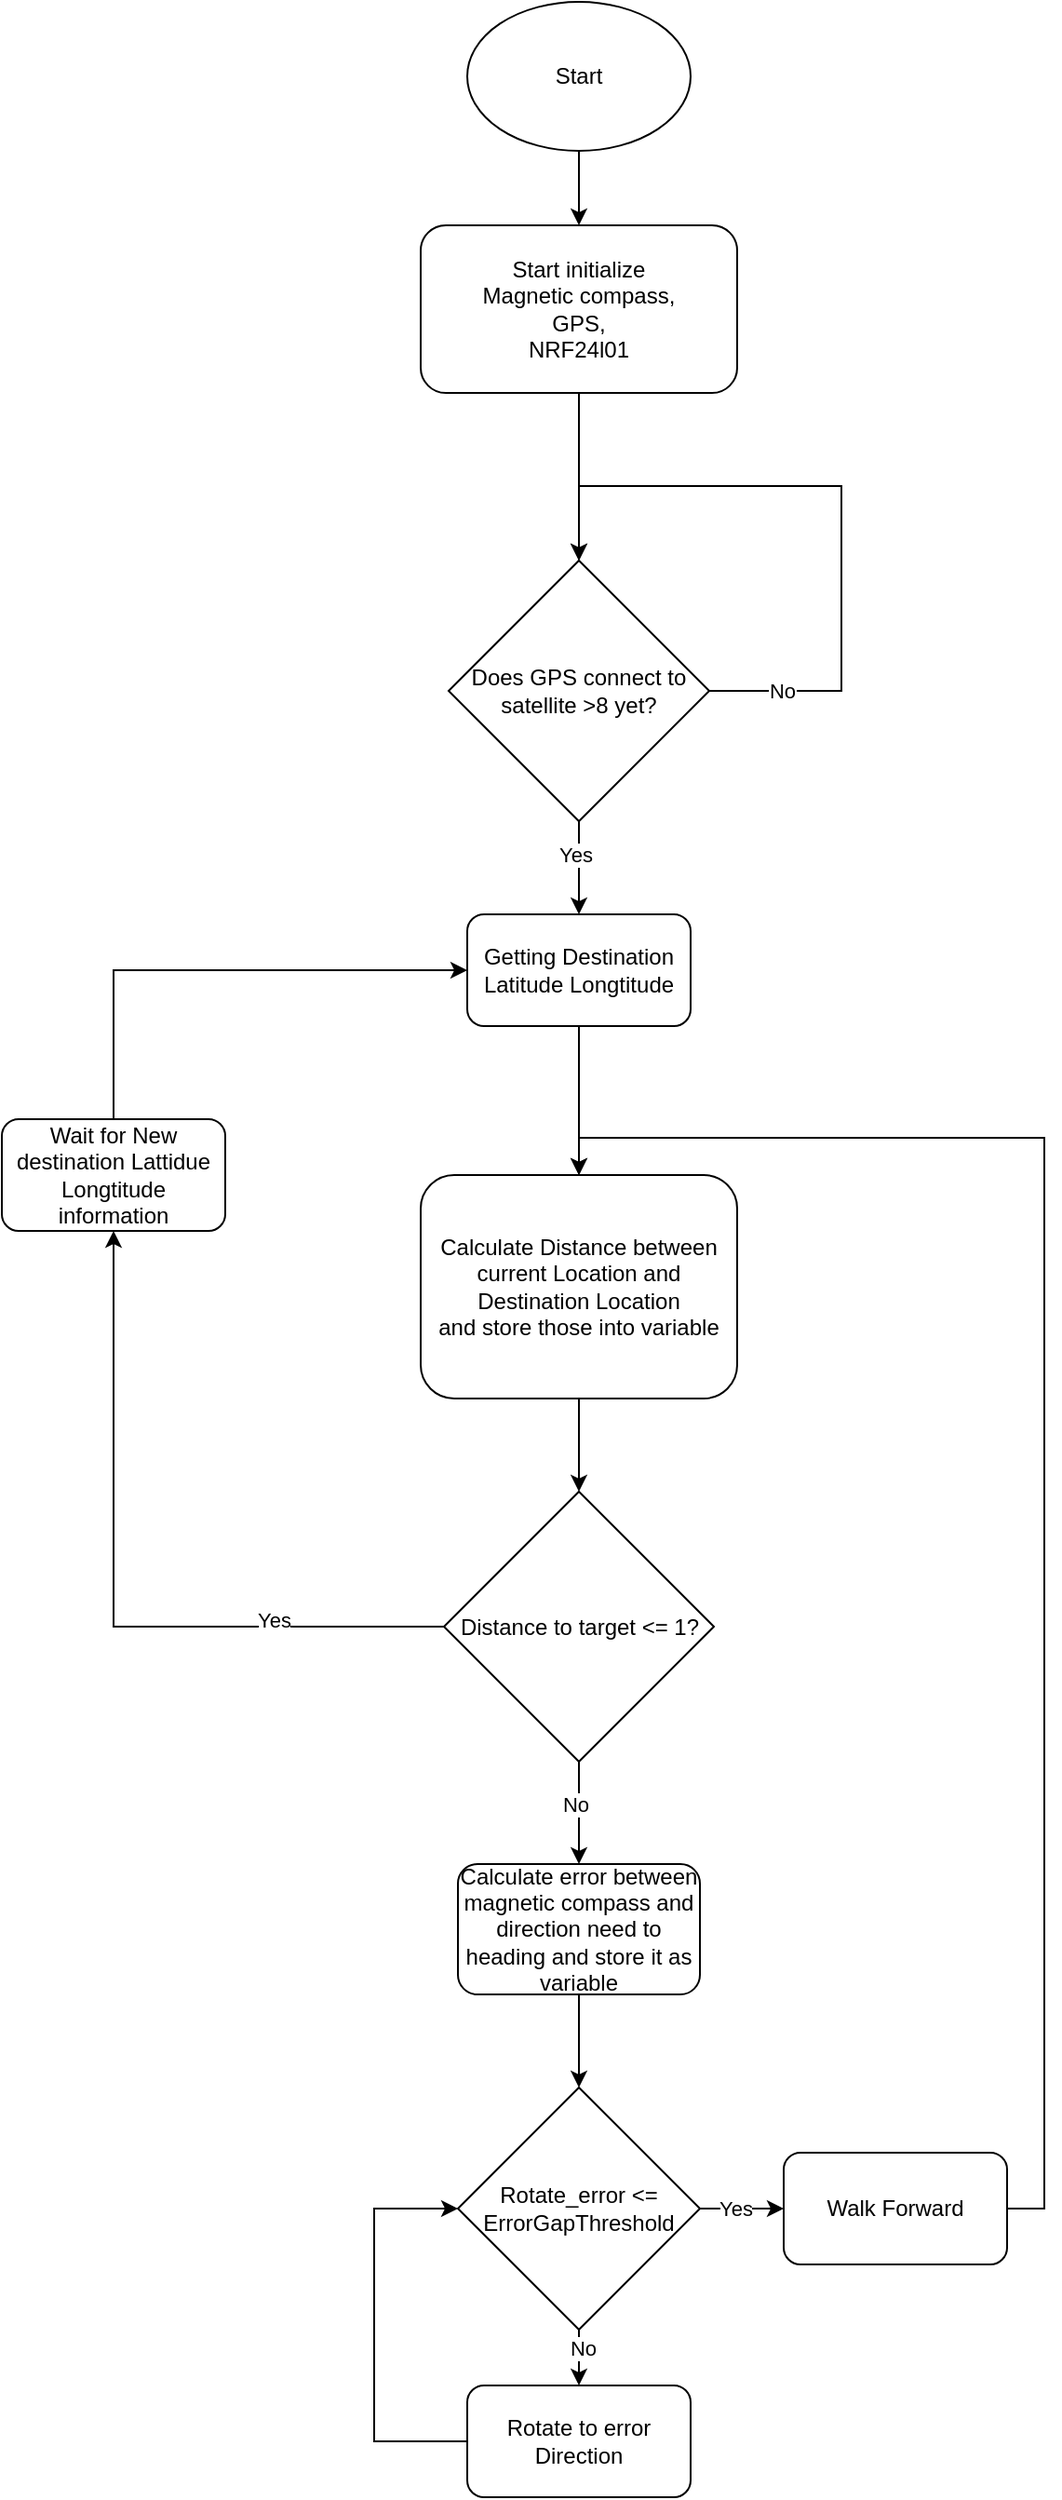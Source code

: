 <mxfile version="24.2.1" type="github">
  <diagram name="Page-1" id="lfnmauDNHLW8lesdNMmO">
    <mxGraphModel dx="1105" dy="594" grid="1" gridSize="10" guides="1" tooltips="1" connect="1" arrows="1" fold="1" page="1" pageScale="1" pageWidth="850" pageHeight="1100" math="0" shadow="0">
      <root>
        <mxCell id="0" />
        <mxCell id="1" parent="0" />
        <mxCell id="Zg9ToYOvSzNhh1o7uwym-5" style="edgeStyle=orthogonalEdgeStyle;rounded=0;orthogonalLoop=1;jettySize=auto;html=1;entryX=0.5;entryY=0;entryDx=0;entryDy=0;" edge="1" parent="1" source="Zg9ToYOvSzNhh1o7uwym-1" target="Zg9ToYOvSzNhh1o7uwym-3">
          <mxGeometry relative="1" as="geometry" />
        </mxCell>
        <mxCell id="Zg9ToYOvSzNhh1o7uwym-1" value="Start" style="ellipse;whiteSpace=wrap;html=1;" vertex="1" parent="1">
          <mxGeometry x="360" y="10" width="120" height="80" as="geometry" />
        </mxCell>
        <mxCell id="Zg9ToYOvSzNhh1o7uwym-8" style="edgeStyle=orthogonalEdgeStyle;rounded=0;orthogonalLoop=1;jettySize=auto;html=1;entryX=0.5;entryY=0;entryDx=0;entryDy=0;" edge="1" parent="1" source="Zg9ToYOvSzNhh1o7uwym-3" target="Zg9ToYOvSzNhh1o7uwym-7">
          <mxGeometry relative="1" as="geometry" />
        </mxCell>
        <mxCell id="Zg9ToYOvSzNhh1o7uwym-3" value="Start&amp;nbsp;initialize&lt;div&gt;Magnetic compass,&lt;/div&gt;&lt;div&gt;GPS,&lt;/div&gt;&lt;div&gt;NRF24l01&lt;/div&gt;" style="rounded=1;whiteSpace=wrap;html=1;" vertex="1" parent="1">
          <mxGeometry x="335" y="130" width="170" height="90" as="geometry" />
        </mxCell>
        <mxCell id="Zg9ToYOvSzNhh1o7uwym-9" style="edgeStyle=orthogonalEdgeStyle;rounded=0;orthogonalLoop=1;jettySize=auto;html=1;entryX=0.5;entryY=0;entryDx=0;entryDy=0;" edge="1" parent="1" source="Zg9ToYOvSzNhh1o7uwym-7" target="Zg9ToYOvSzNhh1o7uwym-7">
          <mxGeometry relative="1" as="geometry">
            <mxPoint x="420" y="270" as="targetPoint" />
            <Array as="points">
              <mxPoint x="561" y="380" />
              <mxPoint x="561" y="270" />
              <mxPoint x="420" y="270" />
            </Array>
          </mxGeometry>
        </mxCell>
        <mxCell id="Zg9ToYOvSzNhh1o7uwym-10" value="No" style="edgeLabel;html=1;align=center;verticalAlign=middle;resizable=0;points=[];" vertex="1" connectable="0" parent="Zg9ToYOvSzNhh1o7uwym-9">
          <mxGeometry x="-0.786" relative="1" as="geometry">
            <mxPoint as="offset" />
          </mxGeometry>
        </mxCell>
        <mxCell id="Zg9ToYOvSzNhh1o7uwym-14" style="edgeStyle=orthogonalEdgeStyle;rounded=0;orthogonalLoop=1;jettySize=auto;html=1;entryX=0.5;entryY=0;entryDx=0;entryDy=0;" edge="1" parent="1" source="Zg9ToYOvSzNhh1o7uwym-7" target="Zg9ToYOvSzNhh1o7uwym-13">
          <mxGeometry relative="1" as="geometry" />
        </mxCell>
        <mxCell id="Zg9ToYOvSzNhh1o7uwym-15" value="Yes" style="edgeLabel;html=1;align=center;verticalAlign=middle;resizable=0;points=[];" vertex="1" connectable="0" parent="Zg9ToYOvSzNhh1o7uwym-14">
          <mxGeometry x="-0.28" y="-2" relative="1" as="geometry">
            <mxPoint as="offset" />
          </mxGeometry>
        </mxCell>
        <mxCell id="Zg9ToYOvSzNhh1o7uwym-7" value="Does GPS connect to satellite &amp;gt;8 yet?" style="rhombus;whiteSpace=wrap;html=1;" vertex="1" parent="1">
          <mxGeometry x="350" y="310" width="140" height="140" as="geometry" />
        </mxCell>
        <mxCell id="Zg9ToYOvSzNhh1o7uwym-19" style="edgeStyle=orthogonalEdgeStyle;rounded=0;orthogonalLoop=1;jettySize=auto;html=1;entryX=0.5;entryY=0;entryDx=0;entryDy=0;" edge="1" parent="1" source="Zg9ToYOvSzNhh1o7uwym-13" target="Zg9ToYOvSzNhh1o7uwym-18">
          <mxGeometry relative="1" as="geometry" />
        </mxCell>
        <mxCell id="Zg9ToYOvSzNhh1o7uwym-13" value="Getting Destination Latitude Longtitude" style="rounded=1;whiteSpace=wrap;html=1;" vertex="1" parent="1">
          <mxGeometry x="360" y="500" width="120" height="60" as="geometry" />
        </mxCell>
        <mxCell id="Zg9ToYOvSzNhh1o7uwym-22" style="edgeStyle=orthogonalEdgeStyle;rounded=0;orthogonalLoop=1;jettySize=auto;html=1;entryX=0.5;entryY=0;entryDx=0;entryDy=0;" edge="1" parent="1" source="Zg9ToYOvSzNhh1o7uwym-18" target="Zg9ToYOvSzNhh1o7uwym-20">
          <mxGeometry relative="1" as="geometry" />
        </mxCell>
        <mxCell id="Zg9ToYOvSzNhh1o7uwym-18" value="Calculate Distance between current Location and Destination Location&lt;div&gt;and store those into variable&lt;/div&gt;" style="rounded=1;whiteSpace=wrap;html=1;" vertex="1" parent="1">
          <mxGeometry x="335" y="640" width="170" height="120" as="geometry" />
        </mxCell>
        <mxCell id="Zg9ToYOvSzNhh1o7uwym-36" style="edgeStyle=orthogonalEdgeStyle;rounded=0;orthogonalLoop=1;jettySize=auto;html=1;entryX=0.5;entryY=0;entryDx=0;entryDy=0;" edge="1" parent="1" source="Zg9ToYOvSzNhh1o7uwym-20" target="Zg9ToYOvSzNhh1o7uwym-25">
          <mxGeometry relative="1" as="geometry" />
        </mxCell>
        <mxCell id="Zg9ToYOvSzNhh1o7uwym-39" value="No" style="edgeLabel;html=1;align=center;verticalAlign=middle;resizable=0;points=[];" vertex="1" connectable="0" parent="Zg9ToYOvSzNhh1o7uwym-36">
          <mxGeometry x="-0.179" y="-2" relative="1" as="geometry">
            <mxPoint as="offset" />
          </mxGeometry>
        </mxCell>
        <mxCell id="Zg9ToYOvSzNhh1o7uwym-41" style="edgeStyle=orthogonalEdgeStyle;rounded=0;orthogonalLoop=1;jettySize=auto;html=1;" edge="1" parent="1" source="Zg9ToYOvSzNhh1o7uwym-20" target="Zg9ToYOvSzNhh1o7uwym-42">
          <mxGeometry relative="1" as="geometry">
            <mxPoint x="170" y="650" as="targetPoint" />
          </mxGeometry>
        </mxCell>
        <mxCell id="Zg9ToYOvSzNhh1o7uwym-44" value="Yes" style="edgeLabel;html=1;align=center;verticalAlign=middle;resizable=0;points=[];" vertex="1" connectable="0" parent="Zg9ToYOvSzNhh1o7uwym-41">
          <mxGeometry x="-0.532" y="-4" relative="1" as="geometry">
            <mxPoint as="offset" />
          </mxGeometry>
        </mxCell>
        <mxCell id="Zg9ToYOvSzNhh1o7uwym-20" value="Distance to target &amp;lt;= 1?" style="rhombus;whiteSpace=wrap;html=1;" vertex="1" parent="1">
          <mxGeometry x="347.5" y="810" width="145" height="145" as="geometry" />
        </mxCell>
        <mxCell id="Zg9ToYOvSzNhh1o7uwym-31" style="edgeStyle=orthogonalEdgeStyle;rounded=0;orthogonalLoop=1;jettySize=auto;html=1;entryX=0.5;entryY=0;entryDx=0;entryDy=0;" edge="1" parent="1" source="Zg9ToYOvSzNhh1o7uwym-24" target="Zg9ToYOvSzNhh1o7uwym-30">
          <mxGeometry relative="1" as="geometry" />
        </mxCell>
        <mxCell id="Zg9ToYOvSzNhh1o7uwym-33" value="No" style="edgeLabel;html=1;align=center;verticalAlign=middle;resizable=0;points=[];" vertex="1" connectable="0" parent="Zg9ToYOvSzNhh1o7uwym-31">
          <mxGeometry x="-0.606" y="2" relative="1" as="geometry">
            <mxPoint as="offset" />
          </mxGeometry>
        </mxCell>
        <mxCell id="Zg9ToYOvSzNhh1o7uwym-35" style="edgeStyle=orthogonalEdgeStyle;rounded=0;orthogonalLoop=1;jettySize=auto;html=1;entryX=0;entryY=0.5;entryDx=0;entryDy=0;" edge="1" parent="1" source="Zg9ToYOvSzNhh1o7uwym-24" target="Zg9ToYOvSzNhh1o7uwym-34">
          <mxGeometry relative="1" as="geometry" />
        </mxCell>
        <mxCell id="Zg9ToYOvSzNhh1o7uwym-38" value="Yes" style="edgeLabel;html=1;align=center;verticalAlign=middle;resizable=0;points=[];" vertex="1" connectable="0" parent="Zg9ToYOvSzNhh1o7uwym-35">
          <mxGeometry x="-0.16" relative="1" as="geometry">
            <mxPoint as="offset" />
          </mxGeometry>
        </mxCell>
        <mxCell id="Zg9ToYOvSzNhh1o7uwym-24" value="Rotate_error &amp;lt;= ErrorGapThreshold" style="rhombus;whiteSpace=wrap;html=1;" vertex="1" parent="1">
          <mxGeometry x="355" y="1130" width="130" height="130" as="geometry" />
        </mxCell>
        <mxCell id="Zg9ToYOvSzNhh1o7uwym-26" style="edgeStyle=orthogonalEdgeStyle;rounded=0;orthogonalLoop=1;jettySize=auto;html=1;entryX=0.5;entryY=0;entryDx=0;entryDy=0;" edge="1" parent="1" source="Zg9ToYOvSzNhh1o7uwym-25" target="Zg9ToYOvSzNhh1o7uwym-24">
          <mxGeometry relative="1" as="geometry" />
        </mxCell>
        <mxCell id="Zg9ToYOvSzNhh1o7uwym-25" value="Calculate error between magnetic compass and direction need to heading and store it as variable" style="rounded=1;whiteSpace=wrap;html=1;" vertex="1" parent="1">
          <mxGeometry x="355" y="1010" width="130" height="70" as="geometry" />
        </mxCell>
        <mxCell id="Zg9ToYOvSzNhh1o7uwym-32" style="edgeStyle=orthogonalEdgeStyle;rounded=0;orthogonalLoop=1;jettySize=auto;html=1;entryX=0;entryY=0.5;entryDx=0;entryDy=0;" edge="1" parent="1" source="Zg9ToYOvSzNhh1o7uwym-30" target="Zg9ToYOvSzNhh1o7uwym-24">
          <mxGeometry relative="1" as="geometry">
            <Array as="points">
              <mxPoint x="310" y="1320" />
              <mxPoint x="310" y="1195" />
            </Array>
          </mxGeometry>
        </mxCell>
        <mxCell id="Zg9ToYOvSzNhh1o7uwym-30" value="Rotate to error Direction" style="rounded=1;whiteSpace=wrap;html=1;" vertex="1" parent="1">
          <mxGeometry x="360" y="1290" width="120" height="60" as="geometry" />
        </mxCell>
        <mxCell id="Zg9ToYOvSzNhh1o7uwym-37" style="edgeStyle=orthogonalEdgeStyle;rounded=0;orthogonalLoop=1;jettySize=auto;html=1;entryX=0.5;entryY=0;entryDx=0;entryDy=0;" edge="1" parent="1" source="Zg9ToYOvSzNhh1o7uwym-34" target="Zg9ToYOvSzNhh1o7uwym-18">
          <mxGeometry relative="1" as="geometry">
            <Array as="points">
              <mxPoint x="670" y="1195" />
              <mxPoint x="670" y="620" />
              <mxPoint x="420" y="620" />
            </Array>
          </mxGeometry>
        </mxCell>
        <mxCell id="Zg9ToYOvSzNhh1o7uwym-34" value="Walk Forward" style="rounded=1;whiteSpace=wrap;html=1;" vertex="1" parent="1">
          <mxGeometry x="530" y="1165" width="120" height="60" as="geometry" />
        </mxCell>
        <mxCell id="Zg9ToYOvSzNhh1o7uwym-43" style="edgeStyle=orthogonalEdgeStyle;rounded=0;orthogonalLoop=1;jettySize=auto;html=1;entryX=0;entryY=0.5;entryDx=0;entryDy=0;" edge="1" parent="1" source="Zg9ToYOvSzNhh1o7uwym-42" target="Zg9ToYOvSzNhh1o7uwym-13">
          <mxGeometry relative="1" as="geometry">
            <Array as="points">
              <mxPoint x="170" y="530" />
            </Array>
          </mxGeometry>
        </mxCell>
        <mxCell id="Zg9ToYOvSzNhh1o7uwym-42" value="Wait for New destination Lattidue Longtitude information" style="rounded=1;whiteSpace=wrap;html=1;" vertex="1" parent="1">
          <mxGeometry x="110" y="610" width="120" height="60" as="geometry" />
        </mxCell>
      </root>
    </mxGraphModel>
  </diagram>
</mxfile>

